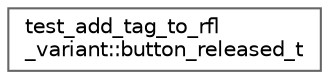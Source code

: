 digraph "类继承关系图"
{
 // LATEX_PDF_SIZE
  bgcolor="transparent";
  edge [fontname=Helvetica,fontsize=10,labelfontname=Helvetica,labelfontsize=10];
  node [fontname=Helvetica,fontsize=10,shape=box,height=0.2,width=0.4];
  rankdir="LR";
  Node0 [id="Node000000",label="test_add_tag_to_rfl\l_variant::button_released_t",height=0.2,width=0.4,color="grey40", fillcolor="white", style="filled",URL="$structtest__add__tag__to__rfl__variant_1_1button__released__t.html",tooltip=" "];
}
